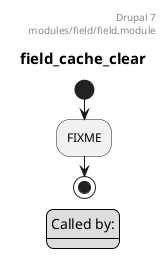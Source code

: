 @startuml

header
Drupal 7
modules/field/field.module
end header

title
===field_cache_clear
end title

start
:FIXME;
stop

legend
Called by:
----
end legend

@enduml